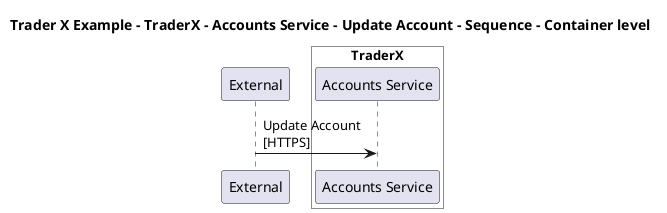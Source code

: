 @startuml

title Trader X Example - TraderX - Accounts Service - Update Account - Sequence - Container level

participant "External" as C4InterFlow.SoftwareSystems.ExternalSystem

box "TraderX" #White
    participant "Accounts Service" as TraderXExample.SoftwareSystems.TraderX.Containers.AccountsService
end box


C4InterFlow.SoftwareSystems.ExternalSystem -> TraderXExample.SoftwareSystems.TraderX.Containers.AccountsService : Update Account\n[HTTPS]


@enduml
